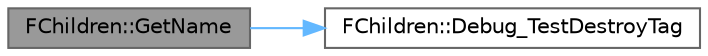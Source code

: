 digraph "FChildren::GetName"
{
 // INTERACTIVE_SVG=YES
 // LATEX_PDF_SIZE
  bgcolor="transparent";
  edge [fontname=Helvetica,fontsize=10,labelfontname=Helvetica,labelfontsize=10];
  node [fontname=Helvetica,fontsize=10,shape=box,height=0.2,width=0.4];
  rankdir="LR";
  Node1 [id="Node000001",label="FChildren::GetName",height=0.2,width=0.4,color="gray40", fillcolor="grey60", style="filled", fontcolor="black",tooltip="Option to give a name to Children to SlotAttribute purposes or for debugging."];
  Node1 -> Node2 [id="edge1_Node000001_Node000002",color="steelblue1",style="solid",tooltip=" "];
  Node2 [id="Node000002",label="FChildren::Debug_TestDestroyTag",height=0.2,width=0.4,color="grey40", fillcolor="white", style="filled",URL="$d9/d92/classFChildren.html#ad1ab88ab5aa915452954b2839f5daeec",tooltip=" "];
}
